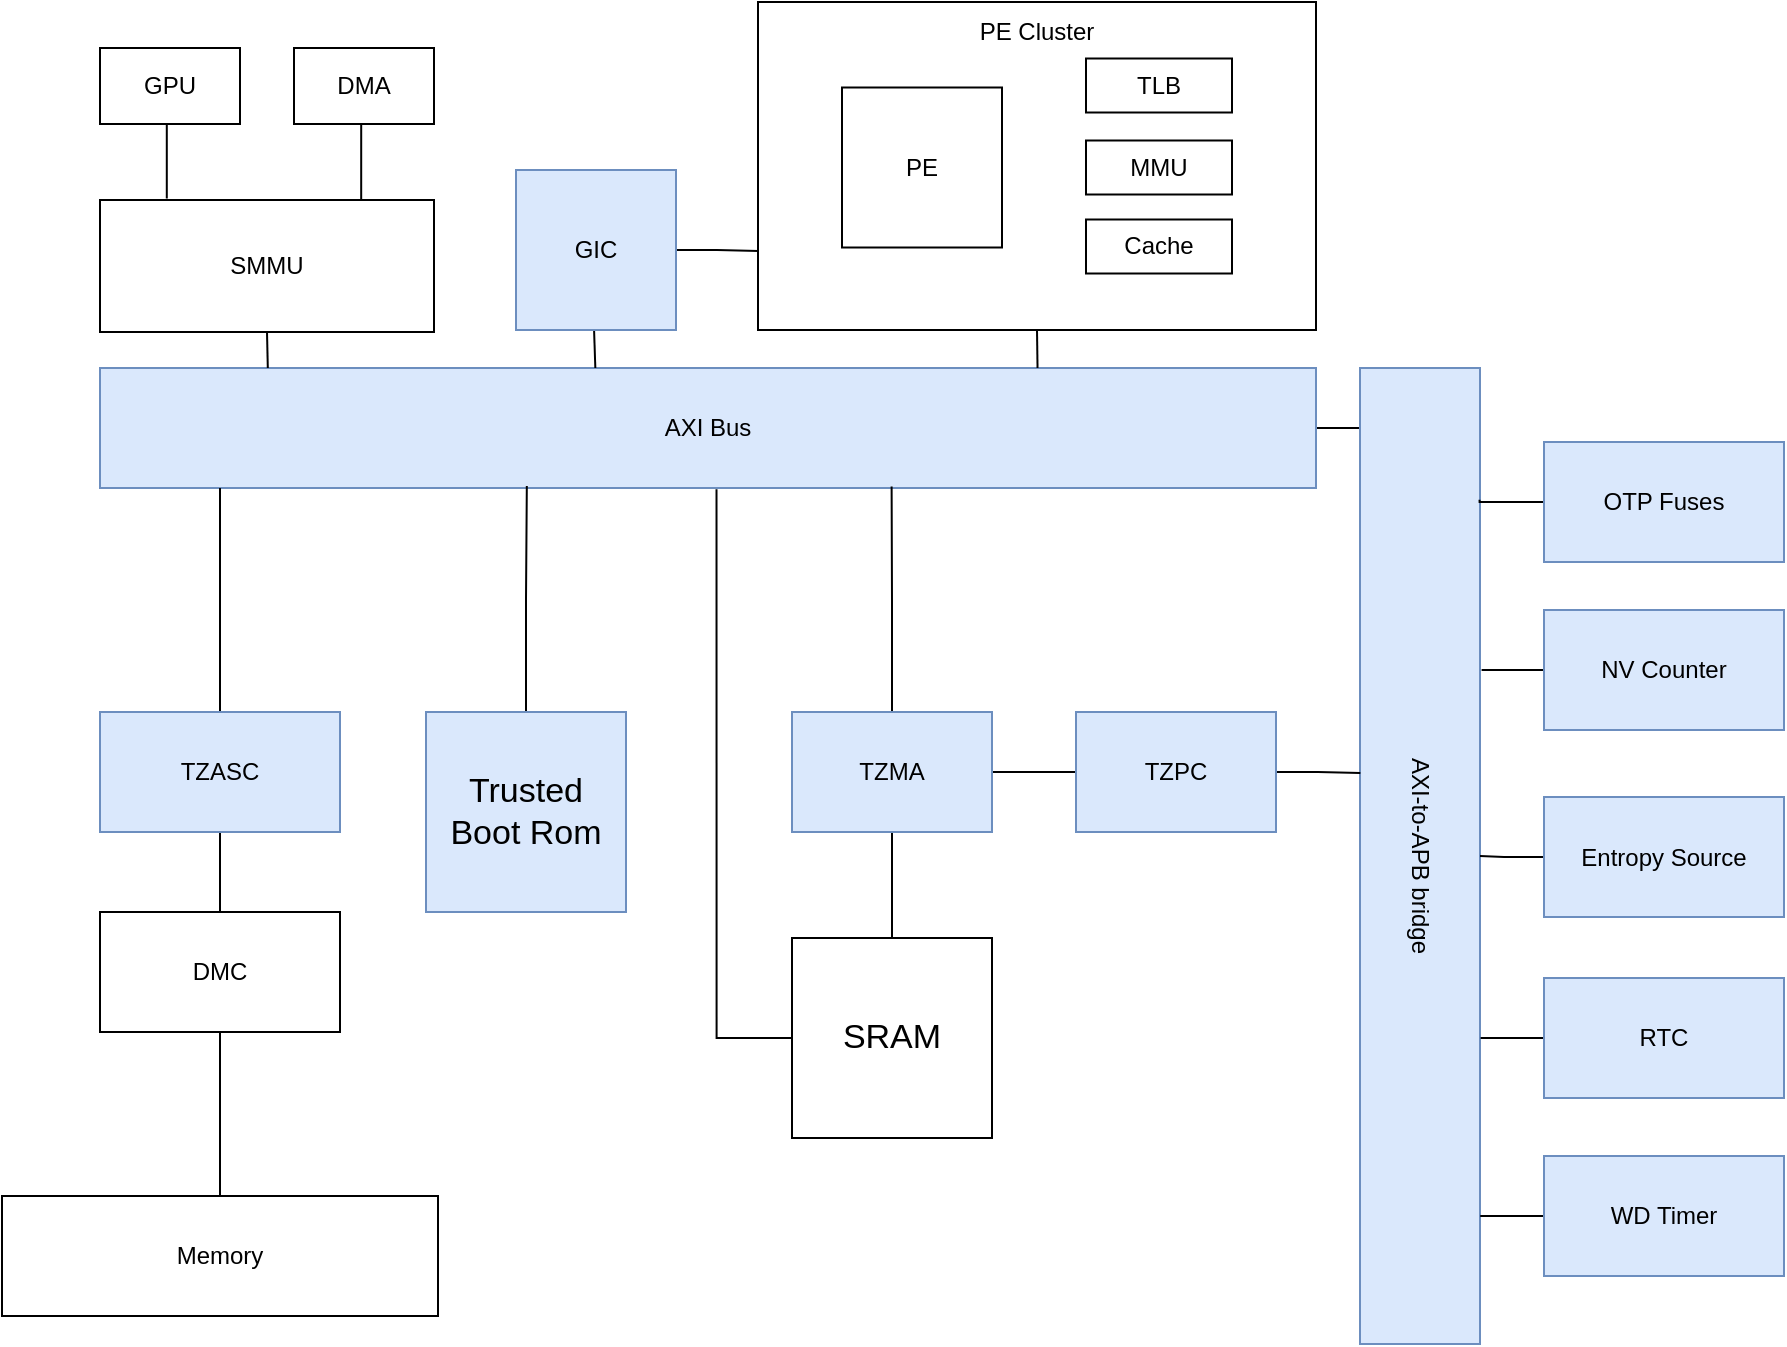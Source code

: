 <mxfile version="18.2.0" type="github">
  <diagram id="eoIW8Z3tTMGje4_AY222" name="Page-1">
    <mxGraphModel dx="1824" dy="982" grid="0" gridSize="10" guides="1" tooltips="1" connect="1" arrows="1" fold="1" page="0" pageScale="1" pageWidth="1200" pageHeight="1920" math="0" shadow="0">
      <root>
        <mxCell id="0" />
        <mxCell id="1" parent="0" />
        <mxCell id="IdRhnYK_NA2TZVedJipS-32" style="edgeStyle=orthogonalEdgeStyle;rounded=0;orthogonalLoop=1;jettySize=auto;html=1;exitX=1;exitY=0.5;exitDx=0;exitDy=0;entryX=0.063;entryY=1;entryDx=0;entryDy=0;entryPerimeter=0;endArrow=none;endFill=0;" edge="1" parent="1" source="IdRhnYK_NA2TZVedJipS-1" target="IdRhnYK_NA2TZVedJipS-28">
          <mxGeometry relative="1" as="geometry" />
        </mxCell>
        <mxCell id="IdRhnYK_NA2TZVedJipS-1" value="AXI Bus" style="rounded=0;whiteSpace=wrap;html=1;fillColor=#dae8fc;strokeColor=#6c8ebf;" vertex="1" parent="1">
          <mxGeometry x="228" y="472" width="608" height="60" as="geometry" />
        </mxCell>
        <mxCell id="IdRhnYK_NA2TZVedJipS-27" style="edgeStyle=orthogonalEdgeStyle;rounded=0;orthogonalLoop=1;jettySize=auto;html=1;exitX=0.5;exitY=1;exitDx=0;exitDy=0;entryX=0.771;entryY=0;entryDx=0;entryDy=0;entryPerimeter=0;endArrow=none;endFill=0;" edge="1" parent="1" source="IdRhnYK_NA2TZVedJipS-4" target="IdRhnYK_NA2TZVedJipS-1">
          <mxGeometry relative="1" as="geometry" />
        </mxCell>
        <mxCell id="IdRhnYK_NA2TZVedJipS-4" value="" style="rounded=0;whiteSpace=wrap;html=1;" vertex="1" parent="1">
          <mxGeometry x="557" y="289" width="279" height="164" as="geometry" />
        </mxCell>
        <mxCell id="IdRhnYK_NA2TZVedJipS-16" style="edgeStyle=orthogonalEdgeStyle;rounded=0;orthogonalLoop=1;jettySize=auto;html=1;exitX=1;exitY=0.5;exitDx=0;exitDy=0;entryX=0.001;entryY=0.759;entryDx=0;entryDy=0;entryPerimeter=0;endArrow=none;endFill=0;" edge="1" parent="1" source="IdRhnYK_NA2TZVedJipS-6" target="IdRhnYK_NA2TZVedJipS-4">
          <mxGeometry relative="1" as="geometry" />
        </mxCell>
        <mxCell id="IdRhnYK_NA2TZVedJipS-24" style="edgeStyle=orthogonalEdgeStyle;rounded=0;orthogonalLoop=1;jettySize=auto;html=1;exitX=0.5;exitY=1;exitDx=0;exitDy=0;entryX=0.409;entryY=0.017;entryDx=0;entryDy=0;entryPerimeter=0;endArrow=none;endFill=0;" edge="1" parent="1">
          <mxGeometry relative="1" as="geometry">
            <mxPoint x="475" y="452" as="sourcePoint" />
            <mxPoint x="475.672" y="472.02" as="targetPoint" />
          </mxGeometry>
        </mxCell>
        <mxCell id="IdRhnYK_NA2TZVedJipS-6" value="GIC" style="whiteSpace=wrap;html=1;aspect=fixed;fillColor=#dae8fc;strokeColor=#6c8ebf;" vertex="1" parent="1">
          <mxGeometry x="436" y="373" width="80" height="80" as="geometry" />
        </mxCell>
        <mxCell id="IdRhnYK_NA2TZVedJipS-17" value="PE" style="whiteSpace=wrap;html=1;aspect=fixed;" vertex="1" parent="1">
          <mxGeometry x="599" y="331.75" width="80" height="80" as="geometry" />
        </mxCell>
        <mxCell id="IdRhnYK_NA2TZVedJipS-18" value="TLB" style="rounded=0;whiteSpace=wrap;html=1;" vertex="1" parent="1">
          <mxGeometry x="721" y="317.25" width="73" height="27" as="geometry" />
        </mxCell>
        <mxCell id="IdRhnYK_NA2TZVedJipS-19" value="MMU" style="rounded=0;whiteSpace=wrap;html=1;" vertex="1" parent="1">
          <mxGeometry x="721" y="358.25" width="73" height="27" as="geometry" />
        </mxCell>
        <mxCell id="IdRhnYK_NA2TZVedJipS-20" value="Cache" style="rounded=0;whiteSpace=wrap;html=1;" vertex="1" parent="1">
          <mxGeometry x="721" y="397.75" width="73" height="27" as="geometry" />
        </mxCell>
        <mxCell id="IdRhnYK_NA2TZVedJipS-21" value="PE Cluster" style="text;html=1;strokeColor=none;fillColor=none;align=center;verticalAlign=middle;whiteSpace=wrap;rounded=0;" vertex="1" parent="1">
          <mxGeometry x="653" y="289" width="87" height="30" as="geometry" />
        </mxCell>
        <mxCell id="IdRhnYK_NA2TZVedJipS-22" value="" style="group" vertex="1" connectable="0" parent="1">
          <mxGeometry x="228" y="312" width="167" height="142" as="geometry" />
        </mxCell>
        <mxCell id="IdRhnYK_NA2TZVedJipS-2" value="SMMU" style="rounded=0;whiteSpace=wrap;html=1;" vertex="1" parent="IdRhnYK_NA2TZVedJipS-22">
          <mxGeometry y="76" width="167" height="66" as="geometry" />
        </mxCell>
        <mxCell id="IdRhnYK_NA2TZVedJipS-13" style="edgeStyle=orthogonalEdgeStyle;rounded=0;orthogonalLoop=1;jettySize=auto;html=1;exitX=0.5;exitY=1;exitDx=0;exitDy=0;entryX=0.2;entryY=-0.011;entryDx=0;entryDy=0;entryPerimeter=0;endArrow=none;endFill=0;" edge="1" parent="IdRhnYK_NA2TZVedJipS-22" source="IdRhnYK_NA2TZVedJipS-7" target="IdRhnYK_NA2TZVedJipS-2">
          <mxGeometry relative="1" as="geometry" />
        </mxCell>
        <mxCell id="IdRhnYK_NA2TZVedJipS-7" value="GPU" style="rounded=0;whiteSpace=wrap;html=1;" vertex="1" parent="IdRhnYK_NA2TZVedJipS-22">
          <mxGeometry width="70" height="38" as="geometry" />
        </mxCell>
        <mxCell id="IdRhnYK_NA2TZVedJipS-14" style="edgeStyle=orthogonalEdgeStyle;rounded=0;orthogonalLoop=1;jettySize=auto;html=1;exitX=0.5;exitY=1;exitDx=0;exitDy=0;entryX=0.782;entryY=-0.003;entryDx=0;entryDy=0;entryPerimeter=0;endArrow=none;endFill=0;" edge="1" parent="IdRhnYK_NA2TZVedJipS-22" source="IdRhnYK_NA2TZVedJipS-9" target="IdRhnYK_NA2TZVedJipS-2">
          <mxGeometry relative="1" as="geometry" />
        </mxCell>
        <mxCell id="IdRhnYK_NA2TZVedJipS-9" value="DMA" style="rounded=0;whiteSpace=wrap;html=1;" vertex="1" parent="IdRhnYK_NA2TZVedJipS-22">
          <mxGeometry x="97" width="70" height="38" as="geometry" />
        </mxCell>
        <mxCell id="IdRhnYK_NA2TZVedJipS-26" style="edgeStyle=orthogonalEdgeStyle;rounded=0;orthogonalLoop=1;jettySize=auto;html=1;exitX=0.5;exitY=1;exitDx=0;exitDy=0;entryX=0.138;entryY=0;entryDx=0;entryDy=0;entryPerimeter=0;endArrow=none;endFill=0;" edge="1" parent="1" source="IdRhnYK_NA2TZVedJipS-2" target="IdRhnYK_NA2TZVedJipS-1">
          <mxGeometry relative="1" as="geometry" />
        </mxCell>
        <mxCell id="IdRhnYK_NA2TZVedJipS-30" value="" style="group" vertex="1" connectable="0" parent="1">
          <mxGeometry x="858" y="472" width="60" height="488" as="geometry" />
        </mxCell>
        <mxCell id="IdRhnYK_NA2TZVedJipS-28" value="" style="rounded=0;whiteSpace=wrap;html=1;fillColor=#dae8fc;strokeColor=#6c8ebf;direction=south;" vertex="1" parent="IdRhnYK_NA2TZVedJipS-30">
          <mxGeometry width="60" height="488.0" as="geometry" />
        </mxCell>
        <mxCell id="IdRhnYK_NA2TZVedJipS-29" value="AXI-to-APB bridge" style="text;html=1;strokeColor=none;fillColor=none;align=center;verticalAlign=middle;whiteSpace=wrap;rounded=0;rotation=90;" vertex="1" parent="IdRhnYK_NA2TZVedJipS-30">
          <mxGeometry x="-92" y="231.961" width="244" height="24.079" as="geometry" />
        </mxCell>
        <mxCell id="IdRhnYK_NA2TZVedJipS-38" style="edgeStyle=orthogonalEdgeStyle;rounded=0;orthogonalLoop=1;jettySize=auto;html=1;exitX=0.5;exitY=0;exitDx=0;exitDy=0;endArrow=none;endFill=0;" edge="1" parent="1" source="IdRhnYK_NA2TZVedJipS-33">
          <mxGeometry relative="1" as="geometry">
            <mxPoint x="288" y="532" as="targetPoint" />
          </mxGeometry>
        </mxCell>
        <mxCell id="IdRhnYK_NA2TZVedJipS-39" style="edgeStyle=orthogonalEdgeStyle;rounded=0;orthogonalLoop=1;jettySize=auto;html=1;exitX=0.5;exitY=1;exitDx=0;exitDy=0;entryX=0.5;entryY=0;entryDx=0;entryDy=0;endArrow=none;endFill=0;" edge="1" parent="1" source="IdRhnYK_NA2TZVedJipS-33" target="IdRhnYK_NA2TZVedJipS-34">
          <mxGeometry relative="1" as="geometry" />
        </mxCell>
        <mxCell id="IdRhnYK_NA2TZVedJipS-33" value="TZASC" style="rounded=0;whiteSpace=wrap;html=1;fillColor=#dae8fc;strokeColor=#6c8ebf;" vertex="1" parent="1">
          <mxGeometry x="228" y="644" width="120" height="60" as="geometry" />
        </mxCell>
        <mxCell id="IdRhnYK_NA2TZVedJipS-40" style="edgeStyle=orthogonalEdgeStyle;rounded=0;orthogonalLoop=1;jettySize=auto;html=1;exitX=0.5;exitY=1;exitDx=0;exitDy=0;entryX=0.5;entryY=0;entryDx=0;entryDy=0;endArrow=none;endFill=0;" edge="1" parent="1" source="IdRhnYK_NA2TZVedJipS-34" target="IdRhnYK_NA2TZVedJipS-36">
          <mxGeometry relative="1" as="geometry" />
        </mxCell>
        <mxCell id="IdRhnYK_NA2TZVedJipS-34" value="DMC" style="rounded=0;whiteSpace=wrap;html=1;" vertex="1" parent="1">
          <mxGeometry x="228" y="744" width="120" height="60" as="geometry" />
        </mxCell>
        <mxCell id="IdRhnYK_NA2TZVedJipS-36" value="Memory" style="rounded=0;whiteSpace=wrap;html=1;" vertex="1" parent="1">
          <mxGeometry x="179" y="886" width="218" height="60" as="geometry" />
        </mxCell>
        <mxCell id="IdRhnYK_NA2TZVedJipS-64" style="edgeStyle=orthogonalEdgeStyle;rounded=0;orthogonalLoop=1;jettySize=auto;html=1;exitX=0;exitY=0.5;exitDx=0;exitDy=0;entryX=0.135;entryY=0.004;entryDx=0;entryDy=0;entryPerimeter=0;fontSize=17;endArrow=none;endFill=0;" edge="1" parent="1" source="IdRhnYK_NA2TZVedJipS-41" target="IdRhnYK_NA2TZVedJipS-28">
          <mxGeometry relative="1" as="geometry" />
        </mxCell>
        <mxCell id="IdRhnYK_NA2TZVedJipS-41" value="OTP Fuses" style="rounded=0;whiteSpace=wrap;html=1;fillColor=#dae8fc;strokeColor=#6c8ebf;" vertex="1" parent="1">
          <mxGeometry x="950" y="509" width="120" height="60" as="geometry" />
        </mxCell>
        <mxCell id="IdRhnYK_NA2TZVedJipS-65" style="edgeStyle=orthogonalEdgeStyle;rounded=0;orthogonalLoop=1;jettySize=auto;html=1;exitX=0;exitY=0.5;exitDx=0;exitDy=0;entryX=0.308;entryY=-0.014;entryDx=0;entryDy=0;entryPerimeter=0;fontSize=17;endArrow=none;endFill=0;" edge="1" parent="1" source="IdRhnYK_NA2TZVedJipS-42" target="IdRhnYK_NA2TZVedJipS-28">
          <mxGeometry relative="1" as="geometry" />
        </mxCell>
        <mxCell id="IdRhnYK_NA2TZVedJipS-42" value="NV Counter" style="rounded=0;whiteSpace=wrap;html=1;fillColor=#dae8fc;strokeColor=#6c8ebf;" vertex="1" parent="1">
          <mxGeometry x="950" y="593" width="120" height="60" as="geometry" />
        </mxCell>
        <mxCell id="IdRhnYK_NA2TZVedJipS-66" style="edgeStyle=orthogonalEdgeStyle;rounded=0;orthogonalLoop=1;jettySize=auto;html=1;exitX=0;exitY=0.5;exitDx=0;exitDy=0;fontSize=17;endArrow=none;endFill=0;" edge="1" parent="1" source="IdRhnYK_NA2TZVedJipS-43" target="IdRhnYK_NA2TZVedJipS-28">
          <mxGeometry relative="1" as="geometry" />
        </mxCell>
        <mxCell id="IdRhnYK_NA2TZVedJipS-43" value="Entropy Source" style="rounded=0;whiteSpace=wrap;html=1;fillColor=#dae8fc;strokeColor=#6c8ebf;" vertex="1" parent="1">
          <mxGeometry x="950" y="686.5" width="120" height="60" as="geometry" />
        </mxCell>
        <mxCell id="IdRhnYK_NA2TZVedJipS-67" style="edgeStyle=orthogonalEdgeStyle;rounded=0;orthogonalLoop=1;jettySize=auto;html=1;exitX=0;exitY=0.5;exitDx=0;exitDy=0;entryX=0.686;entryY=-0.005;entryDx=0;entryDy=0;entryPerimeter=0;fontSize=17;endArrow=none;endFill=0;" edge="1" parent="1" source="IdRhnYK_NA2TZVedJipS-44" target="IdRhnYK_NA2TZVedJipS-28">
          <mxGeometry relative="1" as="geometry" />
        </mxCell>
        <mxCell id="IdRhnYK_NA2TZVedJipS-44" value="RTC" style="rounded=0;whiteSpace=wrap;html=1;fillColor=#dae8fc;strokeColor=#6c8ebf;" vertex="1" parent="1">
          <mxGeometry x="950" y="777" width="120" height="60" as="geometry" />
        </mxCell>
        <mxCell id="IdRhnYK_NA2TZVedJipS-69" style="edgeStyle=orthogonalEdgeStyle;rounded=0;orthogonalLoop=1;jettySize=auto;html=1;exitX=0;exitY=0.5;exitDx=0;exitDy=0;entryX=0.867;entryY=-0.002;entryDx=0;entryDy=0;entryPerimeter=0;fontSize=17;endArrow=none;endFill=0;" edge="1" parent="1" source="IdRhnYK_NA2TZVedJipS-45" target="IdRhnYK_NA2TZVedJipS-28">
          <mxGeometry relative="1" as="geometry" />
        </mxCell>
        <mxCell id="IdRhnYK_NA2TZVedJipS-45" value="WD Timer" style="rounded=0;whiteSpace=wrap;html=1;fillColor=#dae8fc;strokeColor=#6c8ebf;" vertex="1" parent="1">
          <mxGeometry x="950" y="866" width="120" height="60" as="geometry" />
        </mxCell>
        <mxCell id="IdRhnYK_NA2TZVedJipS-51" style="edgeStyle=orthogonalEdgeStyle;rounded=0;orthogonalLoop=1;jettySize=auto;html=1;exitX=1;exitY=0.5;exitDx=0;exitDy=0;entryX=0;entryY=0.5;entryDx=0;entryDy=0;fontSize=17;endArrow=none;endFill=0;" edge="1" parent="1" source="IdRhnYK_NA2TZVedJipS-46" target="IdRhnYK_NA2TZVedJipS-47">
          <mxGeometry relative="1" as="geometry" />
        </mxCell>
        <mxCell id="IdRhnYK_NA2TZVedJipS-59" style="edgeStyle=orthogonalEdgeStyle;rounded=0;orthogonalLoop=1;jettySize=auto;html=1;exitX=0.5;exitY=1;exitDx=0;exitDy=0;entryX=0.5;entryY=0;entryDx=0;entryDy=0;fontSize=17;endArrow=none;endFill=0;" edge="1" parent="1" source="IdRhnYK_NA2TZVedJipS-46" target="IdRhnYK_NA2TZVedJipS-48">
          <mxGeometry relative="1" as="geometry" />
        </mxCell>
        <mxCell id="IdRhnYK_NA2TZVedJipS-60" style="edgeStyle=orthogonalEdgeStyle;rounded=0;orthogonalLoop=1;jettySize=auto;html=1;exitX=0.5;exitY=0;exitDx=0;exitDy=0;entryX=0.651;entryY=0.987;entryDx=0;entryDy=0;entryPerimeter=0;fontSize=17;endArrow=none;endFill=0;" edge="1" parent="1" source="IdRhnYK_NA2TZVedJipS-46" target="IdRhnYK_NA2TZVedJipS-1">
          <mxGeometry relative="1" as="geometry" />
        </mxCell>
        <mxCell id="IdRhnYK_NA2TZVedJipS-46" value="TZMA" style="rounded=0;whiteSpace=wrap;html=1;fillColor=#dae8fc;strokeColor=#6c8ebf;" vertex="1" parent="1">
          <mxGeometry x="574" y="644" width="100" height="60" as="geometry" />
        </mxCell>
        <mxCell id="IdRhnYK_NA2TZVedJipS-58" style="edgeStyle=orthogonalEdgeStyle;rounded=0;orthogonalLoop=1;jettySize=auto;html=1;exitX=1;exitY=0.5;exitDx=0;exitDy=0;entryX=0.415;entryY=0.997;entryDx=0;entryDy=0;entryPerimeter=0;fontSize=17;endArrow=none;endFill=0;" edge="1" parent="1" source="IdRhnYK_NA2TZVedJipS-47" target="IdRhnYK_NA2TZVedJipS-28">
          <mxGeometry relative="1" as="geometry" />
        </mxCell>
        <mxCell id="IdRhnYK_NA2TZVedJipS-47" value="TZPC" style="rounded=0;whiteSpace=wrap;html=1;fillColor=#dae8fc;strokeColor=#6c8ebf;" vertex="1" parent="1">
          <mxGeometry x="716" y="644" width="100" height="60" as="geometry" />
        </mxCell>
        <mxCell id="IdRhnYK_NA2TZVedJipS-61" style="edgeStyle=orthogonalEdgeStyle;rounded=0;orthogonalLoop=1;jettySize=auto;html=1;exitX=0;exitY=0.5;exitDx=0;exitDy=0;entryX=0.507;entryY=1.011;entryDx=0;entryDy=0;entryPerimeter=0;fontSize=17;endArrow=none;endFill=0;" edge="1" parent="1" source="IdRhnYK_NA2TZVedJipS-48" target="IdRhnYK_NA2TZVedJipS-1">
          <mxGeometry relative="1" as="geometry" />
        </mxCell>
        <mxCell id="IdRhnYK_NA2TZVedJipS-48" value="&lt;font style=&quot;font-size: 17px;&quot;&gt;SRAM&lt;/font&gt;" style="whiteSpace=wrap;html=1;aspect=fixed;" vertex="1" parent="1">
          <mxGeometry x="574" y="757" width="100" height="100" as="geometry" />
        </mxCell>
        <mxCell id="IdRhnYK_NA2TZVedJipS-63" style="edgeStyle=orthogonalEdgeStyle;rounded=0;orthogonalLoop=1;jettySize=auto;html=1;exitX=0.5;exitY=0;exitDx=0;exitDy=0;fontSize=17;endArrow=none;endFill=0;entryX=0.351;entryY=0.983;entryDx=0;entryDy=0;entryPerimeter=0;" edge="1" parent="1" source="IdRhnYK_NA2TZVedJipS-62" target="IdRhnYK_NA2TZVedJipS-1">
          <mxGeometry relative="1" as="geometry">
            <mxPoint x="441" y="533" as="targetPoint" />
          </mxGeometry>
        </mxCell>
        <mxCell id="IdRhnYK_NA2TZVedJipS-62" value="&lt;font style=&quot;font-size: 17px;&quot;&gt;Trusted &lt;br&gt;Boot Rom&lt;/font&gt;" style="whiteSpace=wrap;html=1;aspect=fixed;fillColor=#dae8fc;strokeColor=#6c8ebf;" vertex="1" parent="1">
          <mxGeometry x="391" y="644" width="100" height="100" as="geometry" />
        </mxCell>
      </root>
    </mxGraphModel>
  </diagram>
</mxfile>
